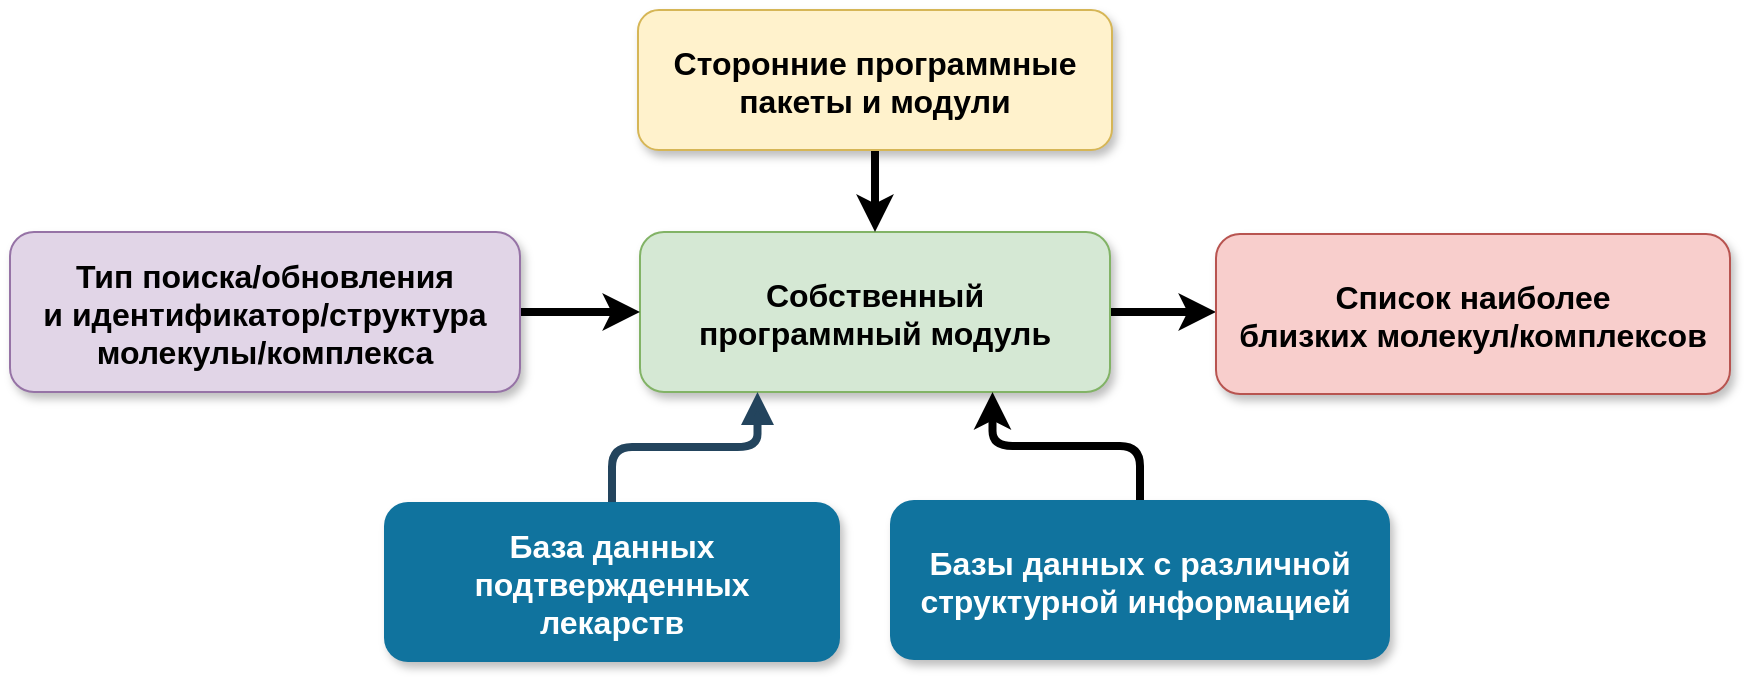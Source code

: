 <mxfile version="10.8.0" type="device"><diagram name="Page-1" id="97916047-d0de-89f5-080d-49f4d83e522f"><mxGraphModel dx="807" dy="630" grid="1" gridSize="10" guides="1" tooltips="1" connect="1" arrows="1" fold="1" page="1" pageScale="1.5" pageWidth="827" pageHeight="1169" background="#ffffff" math="0" shadow="0"><root><mxCell id="0"/><mxCell id="1" parent="0"/><mxCell id="2" value="База данных &#10;подтвержденных &#10;лекарств" style="rounded=1;fillColor=#10739E;strokeColor=none;shadow=1;gradientColor=none;fontStyle=1;fontColor=#FFFFFF;fontSize=16;" parent="1" vertex="1"><mxGeometry x="337" y="253" width="228" height="80" as="geometry"/></mxCell><mxCell id="Dx3jGwXq0CAL3oQUuQjb-63" value="" style="edgeStyle=elbowEdgeStyle;rounded=1;orthogonalLoop=1;jettySize=auto;elbow=vertical;html=1;strokeWidth=4;" parent="1" target="Dx3jGwXq0CAL3oQUuQjb-62" edge="1"><mxGeometry relative="1" as="geometry"><mxPoint x="643" y="158" as="sourcePoint"/></mxGeometry></mxCell><mxCell id="3" value="Собственный&#10;программный модуль" style="rounded=1;fillColor=#d5e8d4;strokeColor=#82b366;shadow=1;fontStyle=1;fontSize=16;" parent="1" vertex="1"><mxGeometry x="465" y="118" width="235" height="80" as="geometry"/></mxCell><mxCell id="Dx3jGwXq0CAL3oQUuQjb-61" value="" style="edgeStyle=elbowEdgeStyle;rounded=1;orthogonalLoop=1;jettySize=auto;elbow=vertical;html=1;strokeWidth=4;" parent="1" source="4" target="3" edge="1"><mxGeometry relative="1" as="geometry"/></mxCell><mxCell id="4" value="&#10;Тип поиска/обновления&#10;и идентификатор/структура&#10;молекулы/комплекса&#10;" style="rounded=1;fillColor=#e1d5e7;strokeColor=#9673a6;shadow=1;fontStyle=1;fontSize=16;" parent="1" vertex="1"><mxGeometry x="150" y="118" width="255" height="80" as="geometry"/></mxCell><mxCell id="29" value="" style="edgeStyle=elbowEdgeStyle;elbow=vertical;strokeWidth=4;endArrow=block;endFill=1;fontStyle=1;strokeColor=#23445D;entryX=0.25;entryY=1;entryDx=0;entryDy=0;exitX=0.5;exitY=0;exitDx=0;exitDy=0;" parent="1" source="2" target="3" edge="1"><mxGeometry x="-50" y="123.5" width="100" height="100" as="geometry"><mxPoint x="450" y="250" as="sourcePoint"/><mxPoint x="529" y="190" as="targetPoint"/><Array as="points"/></mxGeometry></mxCell><mxCell id="Dx3jGwXq0CAL3oQUuQjb-58" style="edgeStyle=elbowEdgeStyle;rounded=1;orthogonalLoop=1;jettySize=auto;html=1;strokeWidth=4;elbow=vertical;exitX=0.5;exitY=0;exitDx=0;exitDy=0;entryX=0.75;entryY=1;entryDx=0;entryDy=0;" parent="1" source="Dx3jGwXq0CAL3oQUuQjb-55" target="3" edge="1"><mxGeometry relative="1" as="geometry"><mxPoint x="640" y="240" as="sourcePoint"/><mxPoint x="640" y="188" as="targetPoint"/><Array as="points"/></mxGeometry></mxCell><mxCell id="Dx3jGwXq0CAL3oQUuQjb-55" value="&#10;Базы данных с различной&#10;структурной информацией &#10;" style="rounded=1;fillColor=#10739E;strokeColor=none;shadow=1;gradientColor=none;fontStyle=1;fontColor=#FFFFFF;fontSize=16;" parent="1" vertex="1"><mxGeometry x="590" y="252" width="250" height="80" as="geometry"/></mxCell><mxCell id="Dx3jGwXq0CAL3oQUuQjb-62" value="&#10;Список наиболее&#10;близких молекул/комплексов&#10;" style="rounded=1;fillColor=#f8cecc;strokeColor=#b85450;shadow=1;fontStyle=1;fontSize=16;" parent="1" vertex="1"><mxGeometry x="753" y="119" width="257" height="80" as="geometry"/></mxCell><mxCell id="Dx3jGwXq0CAL3oQUuQjb-69" style="edgeStyle=elbowEdgeStyle;rounded=1;orthogonalLoop=1;jettySize=auto;elbow=vertical;html=1;exitX=0.5;exitY=1;exitDx=0;exitDy=0;entryX=0.5;entryY=0;entryDx=0;entryDy=0;strokeWidth=4;" parent="1" source="Dx3jGwXq0CAL3oQUuQjb-65" target="3" edge="1"><mxGeometry relative="1" as="geometry"/></mxCell><mxCell id="Dx3jGwXq0CAL3oQUuQjb-65" value="Сторонние программные &#10;пакеты и модули" style="rounded=1;fillColor=#fff2cc;strokeColor=#d6b656;shadow=1;fontStyle=1;fontSize=16;" parent="1" vertex="1"><mxGeometry x="464" y="7" width="237" height="70" as="geometry"/></mxCell></root></mxGraphModel></diagram></mxfile>
